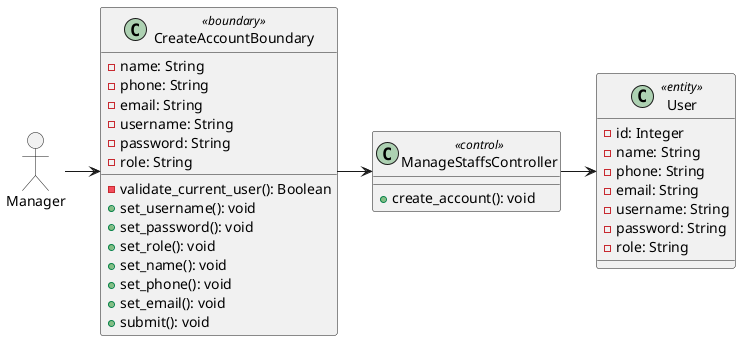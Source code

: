 @startuml

allowmixing

actor Manager

class CreateAccountBoundary <<boundary>> {
    - name: String
    - phone: String
    - email: String
    - username: String
    - password: String
    - role: String
    
    - validate_current_user(): Boolean
    + set_username(): void
    + set_password(): void
    + set_role(): void
    + set_name(): void
    + set_phone(): void
    + set_email(): void
    + submit(): void

}

class ManageStaffsController <<control>> {

    + create_account(): void
}

class User <<entity>> {
    - id: Integer
    - name: String
    - phone: String
    - email: String
    - username: String
    - password: String
    - role: String
}

Manager -> CreateAccountBoundary
CreateAccountBoundary -right-> ManageStaffsController
ManageStaffsController -right-> User

@enduml
